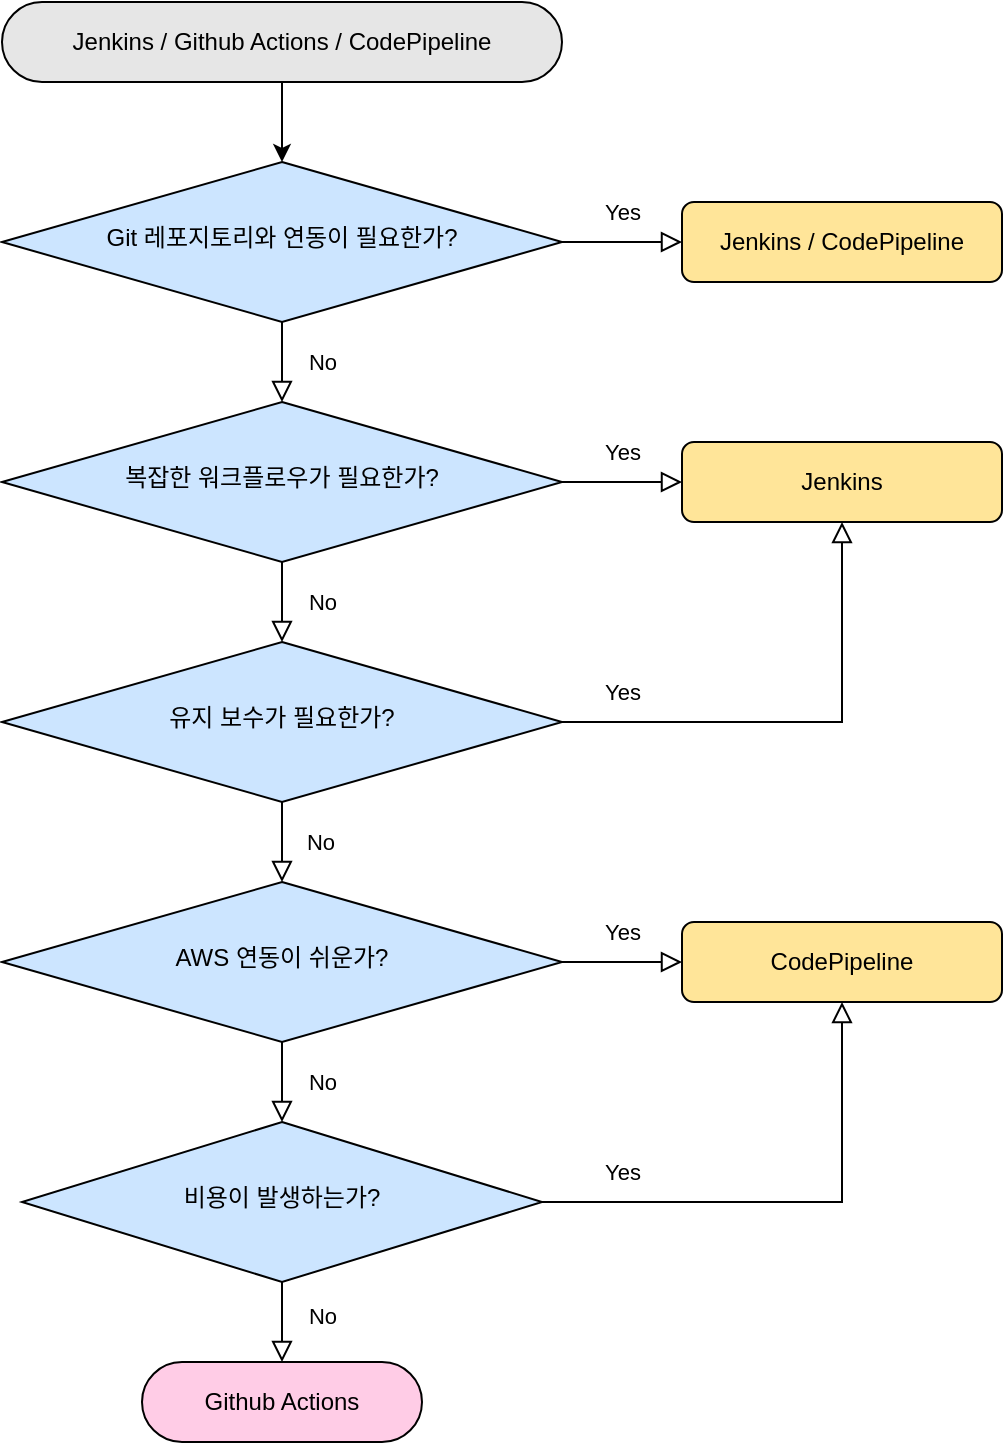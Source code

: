<mxfile version="26.0.4">
  <diagram id="C5RBs43oDa-KdzZeNtuy" name="Page-1">
    <mxGraphModel dx="1394" dy="611" grid="1" gridSize="10" guides="1" tooltips="1" connect="1" arrows="1" fold="1" page="1" pageScale="1" pageWidth="827" pageHeight="1169" math="0" shadow="0">
      <root>
        <mxCell id="WIyWlLk6GJQsqaUBKTNV-0" />
        <mxCell id="WIyWlLk6GJQsqaUBKTNV-1" parent="WIyWlLk6GJQsqaUBKTNV-0" />
        <mxCell id="3_uoA49RaGnJNWb-uoNv-9" value="" style="edgeStyle=orthogonalEdgeStyle;rounded=0;orthogonalLoop=1;jettySize=auto;html=1;exitX=0.5;exitY=0.5;exitDx=0;exitDy=20;exitPerimeter=0;entryX=0.5;entryY=0;entryDx=0;entryDy=0;" edge="1" parent="WIyWlLk6GJQsqaUBKTNV-1" source="3_uoA49RaGnJNWb-uoNv-42" target="3_uoA49RaGnJNWb-uoNv-39">
          <mxGeometry relative="1" as="geometry">
            <mxPoint x="220" y="171" as="sourcePoint" />
            <mxPoint x="200" y="161" as="targetPoint" />
          </mxGeometry>
        </mxCell>
        <mxCell id="WIyWlLk6GJQsqaUBKTNV-4" value="No" style="rounded=0;html=1;jettySize=auto;orthogonalLoop=1;fontSize=11;endArrow=block;endFill=0;endSize=8;strokeWidth=1;shadow=0;labelBackgroundColor=none;edgeStyle=orthogonalEdgeStyle;entryX=0.5;entryY=0;entryDx=0;entryDy=0;exitX=0.5;exitY=1;exitDx=0;exitDy=0;fontStyle=0" parent="WIyWlLk6GJQsqaUBKTNV-1" source="3_uoA49RaGnJNWb-uoNv-1" target="3_uoA49RaGnJNWb-uoNv-16" edge="1">
          <mxGeometry x="0.005" y="20" relative="1" as="geometry">
            <mxPoint as="offset" />
            <mxPoint x="220" y="615" as="targetPoint" />
          </mxGeometry>
        </mxCell>
        <mxCell id="WIyWlLk6GJQsqaUBKTNV-5" value="Yes" style="edgeStyle=orthogonalEdgeStyle;rounded=0;html=1;jettySize=auto;orthogonalLoop=1;fontSize=11;endArrow=block;endFill=0;endSize=8;strokeWidth=1;shadow=0;labelBackgroundColor=none;exitX=1;exitY=0.5;exitDx=0;exitDy=0;fontStyle=0" parent="WIyWlLk6GJQsqaUBKTNV-1" source="WIyWlLk6GJQsqaUBKTNV-6" target="WIyWlLk6GJQsqaUBKTNV-7" edge="1">
          <mxGeometry y="15" relative="1" as="geometry">
            <mxPoint as="offset" />
            <mxPoint x="379" y="304" as="sourcePoint" />
          </mxGeometry>
        </mxCell>
        <mxCell id="WIyWlLk6GJQsqaUBKTNV-6" value="복잡한 워크플로우가 필요한가?" style="rhombus;whiteSpace=wrap;html=1;shadow=0;fontFamily=Helvetica;fontSize=12;align=center;strokeWidth=1;spacing=6;spacingTop=-4;fillColor=#CCE5FF;" parent="WIyWlLk6GJQsqaUBKTNV-1" vertex="1">
          <mxGeometry x="60" y="241" width="280" height="80" as="geometry" />
        </mxCell>
        <mxCell id="WIyWlLk6GJQsqaUBKTNV-7" value="Jenkins" style="rounded=1;whiteSpace=wrap;html=1;fontSize=12;glass=0;strokeWidth=1;shadow=0;fillColor=#FFE599;" parent="WIyWlLk6GJQsqaUBKTNV-1" vertex="1">
          <mxGeometry x="400" y="261" width="160" height="40" as="geometry" />
        </mxCell>
        <mxCell id="WIyWlLk6GJQsqaUBKTNV-8" value="No" style="rounded=0;html=1;jettySize=auto;orthogonalLoop=1;fontSize=11;endArrow=block;endFill=0;endSize=8;strokeWidth=1;shadow=0;labelBackgroundColor=none;edgeStyle=orthogonalEdgeStyle;exitX=0.5;exitY=1;exitDx=0;exitDy=0;entryX=0.5;entryY=0.5;entryDx=0;entryDy=-20;entryPerimeter=0;fontStyle=0" parent="WIyWlLk6GJQsqaUBKTNV-1" source="3_uoA49RaGnJNWb-uoNv-16" target="3_uoA49RaGnJNWb-uoNv-43" edge="1">
          <mxGeometry x="-0.126" y="20" relative="1" as="geometry">
            <mxPoint y="-1" as="offset" />
            <mxPoint x="220" y="661" as="sourcePoint" />
            <mxPoint x="200" y="761" as="targetPoint" />
          </mxGeometry>
        </mxCell>
        <mxCell id="3_uoA49RaGnJNWb-uoNv-1" value="AWS 연동이 쉬운가?" style="rhombus;whiteSpace=wrap;html=1;shadow=0;fontFamily=Helvetica;fontSize=12;align=center;strokeWidth=1;spacing=6;spacingTop=-4;fillColor=#CCE5FF;" vertex="1" parent="WIyWlLk6GJQsqaUBKTNV-1">
          <mxGeometry x="60" y="481" width="280" height="80" as="geometry" />
        </mxCell>
        <mxCell id="3_uoA49RaGnJNWb-uoNv-8" value="No" style="rounded=0;html=1;jettySize=auto;orthogonalLoop=1;fontSize=11;endArrow=block;endFill=0;endSize=8;strokeWidth=1;shadow=0;labelBackgroundColor=none;edgeStyle=orthogonalEdgeStyle;exitX=0.5;exitY=1;exitDx=0;exitDy=0;entryX=0.5;entryY=0;entryDx=0;entryDy=0;fontStyle=0" edge="1" parent="WIyWlLk6GJQsqaUBKTNV-1" source="WIyWlLk6GJQsqaUBKTNV-6" target="3_uoA49RaGnJNWb-uoNv-21">
          <mxGeometry y="20" relative="1" as="geometry">
            <mxPoint as="offset" />
            <mxPoint x="230" y="489" as="sourcePoint" />
            <mxPoint x="220" y="389" as="targetPoint" />
            <Array as="points" />
          </mxGeometry>
        </mxCell>
        <mxCell id="3_uoA49RaGnJNWb-uoNv-14" value="Yes" style="edgeStyle=orthogonalEdgeStyle;rounded=0;html=1;jettySize=auto;orthogonalLoop=1;fontSize=11;endArrow=block;endFill=0;endSize=8;strokeWidth=1;shadow=0;labelBackgroundColor=none;exitX=1;exitY=0.5;exitDx=0;exitDy=0;fontStyle=0" edge="1" target="3_uoA49RaGnJNWb-uoNv-15" parent="WIyWlLk6GJQsqaUBKTNV-1" source="3_uoA49RaGnJNWb-uoNv-1">
          <mxGeometry y="15" relative="1" as="geometry">
            <mxPoint as="offset" />
            <mxPoint x="350" y="486" as="sourcePoint" />
          </mxGeometry>
        </mxCell>
        <mxCell id="3_uoA49RaGnJNWb-uoNv-15" value="CodePipeline" style="rounded=1;whiteSpace=wrap;html=1;fontSize=12;glass=0;strokeWidth=1;shadow=0;fillColor=#FFE599;" vertex="1" parent="WIyWlLk6GJQsqaUBKTNV-1">
          <mxGeometry x="400" y="501" width="160" height="40" as="geometry" />
        </mxCell>
        <mxCell id="3_uoA49RaGnJNWb-uoNv-16" value="비용이 발생하는가?" style="rhombus;whiteSpace=wrap;html=1;shadow=0;fontFamily=Helvetica;fontSize=12;align=center;strokeWidth=1;spacing=6;spacingTop=-4;fillColor=#CCE5FF;" vertex="1" parent="WIyWlLk6GJQsqaUBKTNV-1">
          <mxGeometry x="70" y="601" width="260" height="80" as="geometry" />
        </mxCell>
        <mxCell id="3_uoA49RaGnJNWb-uoNv-21" value="유지 보수가 필요한가?" style="rhombus;whiteSpace=wrap;html=1;shadow=0;fontFamily=Helvetica;fontSize=12;align=center;strokeWidth=1;spacing=6;spacingTop=-4;fillColor=#CCE5FF;" vertex="1" parent="WIyWlLk6GJQsqaUBKTNV-1">
          <mxGeometry x="60" y="361" width="280" height="80" as="geometry" />
        </mxCell>
        <mxCell id="3_uoA49RaGnJNWb-uoNv-22" value="Yes" style="edgeStyle=orthogonalEdgeStyle;rounded=0;html=1;jettySize=auto;orthogonalLoop=1;fontSize=11;endArrow=block;endFill=0;endSize=8;strokeWidth=1;shadow=0;labelBackgroundColor=none;exitX=1;exitY=0.5;exitDx=0;exitDy=0;entryX=0.5;entryY=1;entryDx=0;entryDy=0;fontStyle=0" edge="1" parent="WIyWlLk6GJQsqaUBKTNV-1" source="3_uoA49RaGnJNWb-uoNv-21" target="WIyWlLk6GJQsqaUBKTNV-7">
          <mxGeometry x="-0.75" y="15" relative="1" as="geometry">
            <mxPoint as="offset" />
            <mxPoint x="360" y="703" as="sourcePoint" />
            <mxPoint x="540" y="593" as="targetPoint" />
          </mxGeometry>
        </mxCell>
        <mxCell id="3_uoA49RaGnJNWb-uoNv-26" value="No" style="rounded=0;html=1;jettySize=auto;orthogonalLoop=1;fontSize=11;endArrow=block;endFill=0;endSize=8;strokeWidth=1;shadow=0;labelBackgroundColor=none;edgeStyle=orthogonalEdgeStyle;exitX=0.5;exitY=1;exitDx=0;exitDy=0;entryX=0.5;entryY=0;entryDx=0;entryDy=0;fontStyle=0" edge="1" parent="WIyWlLk6GJQsqaUBKTNV-1" source="3_uoA49RaGnJNWb-uoNv-21" target="3_uoA49RaGnJNWb-uoNv-1">
          <mxGeometry x="0.006" y="19" relative="1" as="geometry">
            <mxPoint as="offset" />
            <mxPoint x="220" y="443" as="sourcePoint" />
            <mxPoint x="220" y="473" as="targetPoint" />
            <Array as="points" />
          </mxGeometry>
        </mxCell>
        <mxCell id="3_uoA49RaGnJNWb-uoNv-29" value="Yes" style="edgeStyle=orthogonalEdgeStyle;rounded=0;html=1;jettySize=auto;orthogonalLoop=1;fontSize=11;endArrow=block;endFill=0;endSize=8;strokeWidth=1;shadow=0;labelBackgroundColor=none;exitX=1;exitY=0.5;exitDx=0;exitDy=0;entryX=0.5;entryY=1;entryDx=0;entryDy=0;fontStyle=0" edge="1" parent="WIyWlLk6GJQsqaUBKTNV-1" source="3_uoA49RaGnJNWb-uoNv-16" target="3_uoA49RaGnJNWb-uoNv-15">
          <mxGeometry x="-0.68" y="15" relative="1" as="geometry">
            <mxPoint as="offset" />
            <mxPoint x="350" y="616" as="sourcePoint" />
            <mxPoint x="410" y="616.0" as="targetPoint" />
          </mxGeometry>
        </mxCell>
        <mxCell id="3_uoA49RaGnJNWb-uoNv-39" value="Git 레포지토리와 연동이 필요한가?" style="rhombus;whiteSpace=wrap;html=1;shadow=0;fontFamily=Helvetica;fontSize=12;align=center;strokeWidth=1;spacing=6;spacingTop=-4;fillColor=#CCE5FF;" vertex="1" parent="WIyWlLk6GJQsqaUBKTNV-1">
          <mxGeometry x="60" y="121" width="280" height="80" as="geometry" />
        </mxCell>
        <mxCell id="3_uoA49RaGnJNWb-uoNv-40" value="No" style="rounded=0;html=1;jettySize=auto;orthogonalLoop=1;fontSize=11;endArrow=block;endFill=0;endSize=8;strokeWidth=1;shadow=0;labelBackgroundColor=none;edgeStyle=orthogonalEdgeStyle;exitX=0.5;exitY=1;exitDx=0;exitDy=0;entryX=0.5;entryY=0;entryDx=0;entryDy=0;fontStyle=0" edge="1" parent="WIyWlLk6GJQsqaUBKTNV-1" source="3_uoA49RaGnJNWb-uoNv-39" target="WIyWlLk6GJQsqaUBKTNV-6">
          <mxGeometry y="20" relative="1" as="geometry">
            <mxPoint as="offset" />
            <mxPoint x="220" y="272" as="sourcePoint" />
            <mxPoint x="220" y="302" as="targetPoint" />
            <Array as="points" />
          </mxGeometry>
        </mxCell>
        <mxCell id="3_uoA49RaGnJNWb-uoNv-42" value="Jenkins / Github Actions / CodePipeline" style="html=1;dashed=0;whiteSpace=wrap;shape=mxgraph.dfd.start;fillColor=#E6E6E6;" vertex="1" parent="WIyWlLk6GJQsqaUBKTNV-1">
          <mxGeometry x="60" y="41" width="280" height="40" as="geometry" />
        </mxCell>
        <mxCell id="3_uoA49RaGnJNWb-uoNv-43" value="Github Actions" style="html=1;dashed=0;whiteSpace=wrap;shape=mxgraph.dfd.start;fillColor=#FFCCE6;" vertex="1" parent="WIyWlLk6GJQsqaUBKTNV-1">
          <mxGeometry x="130" y="721" width="140" height="40" as="geometry" />
        </mxCell>
        <mxCell id="3_uoA49RaGnJNWb-uoNv-44" value="Jenkins / CodePipeline" style="rounded=1;whiteSpace=wrap;html=1;fontSize=12;glass=0;strokeWidth=1;shadow=0;fillColor=#FFE599;" vertex="1" parent="WIyWlLk6GJQsqaUBKTNV-1">
          <mxGeometry x="400" y="141" width="160" height="40" as="geometry" />
        </mxCell>
        <mxCell id="3_uoA49RaGnJNWb-uoNv-45" value="Yes" style="edgeStyle=orthogonalEdgeStyle;rounded=0;html=1;jettySize=auto;orthogonalLoop=1;fontSize=11;endArrow=block;endFill=0;endSize=8;strokeWidth=1;shadow=0;labelBackgroundColor=none;exitX=1;exitY=0.5;exitDx=0;exitDy=0;entryX=0;entryY=0.5;entryDx=0;entryDy=0;fontStyle=0" edge="1" parent="WIyWlLk6GJQsqaUBKTNV-1" source="3_uoA49RaGnJNWb-uoNv-39" target="3_uoA49RaGnJNWb-uoNv-44">
          <mxGeometry y="15" relative="1" as="geometry">
            <mxPoint as="offset" />
            <mxPoint x="350" y="296" as="sourcePoint" />
            <mxPoint x="480" y="314" as="targetPoint" />
          </mxGeometry>
        </mxCell>
      </root>
    </mxGraphModel>
  </diagram>
</mxfile>
